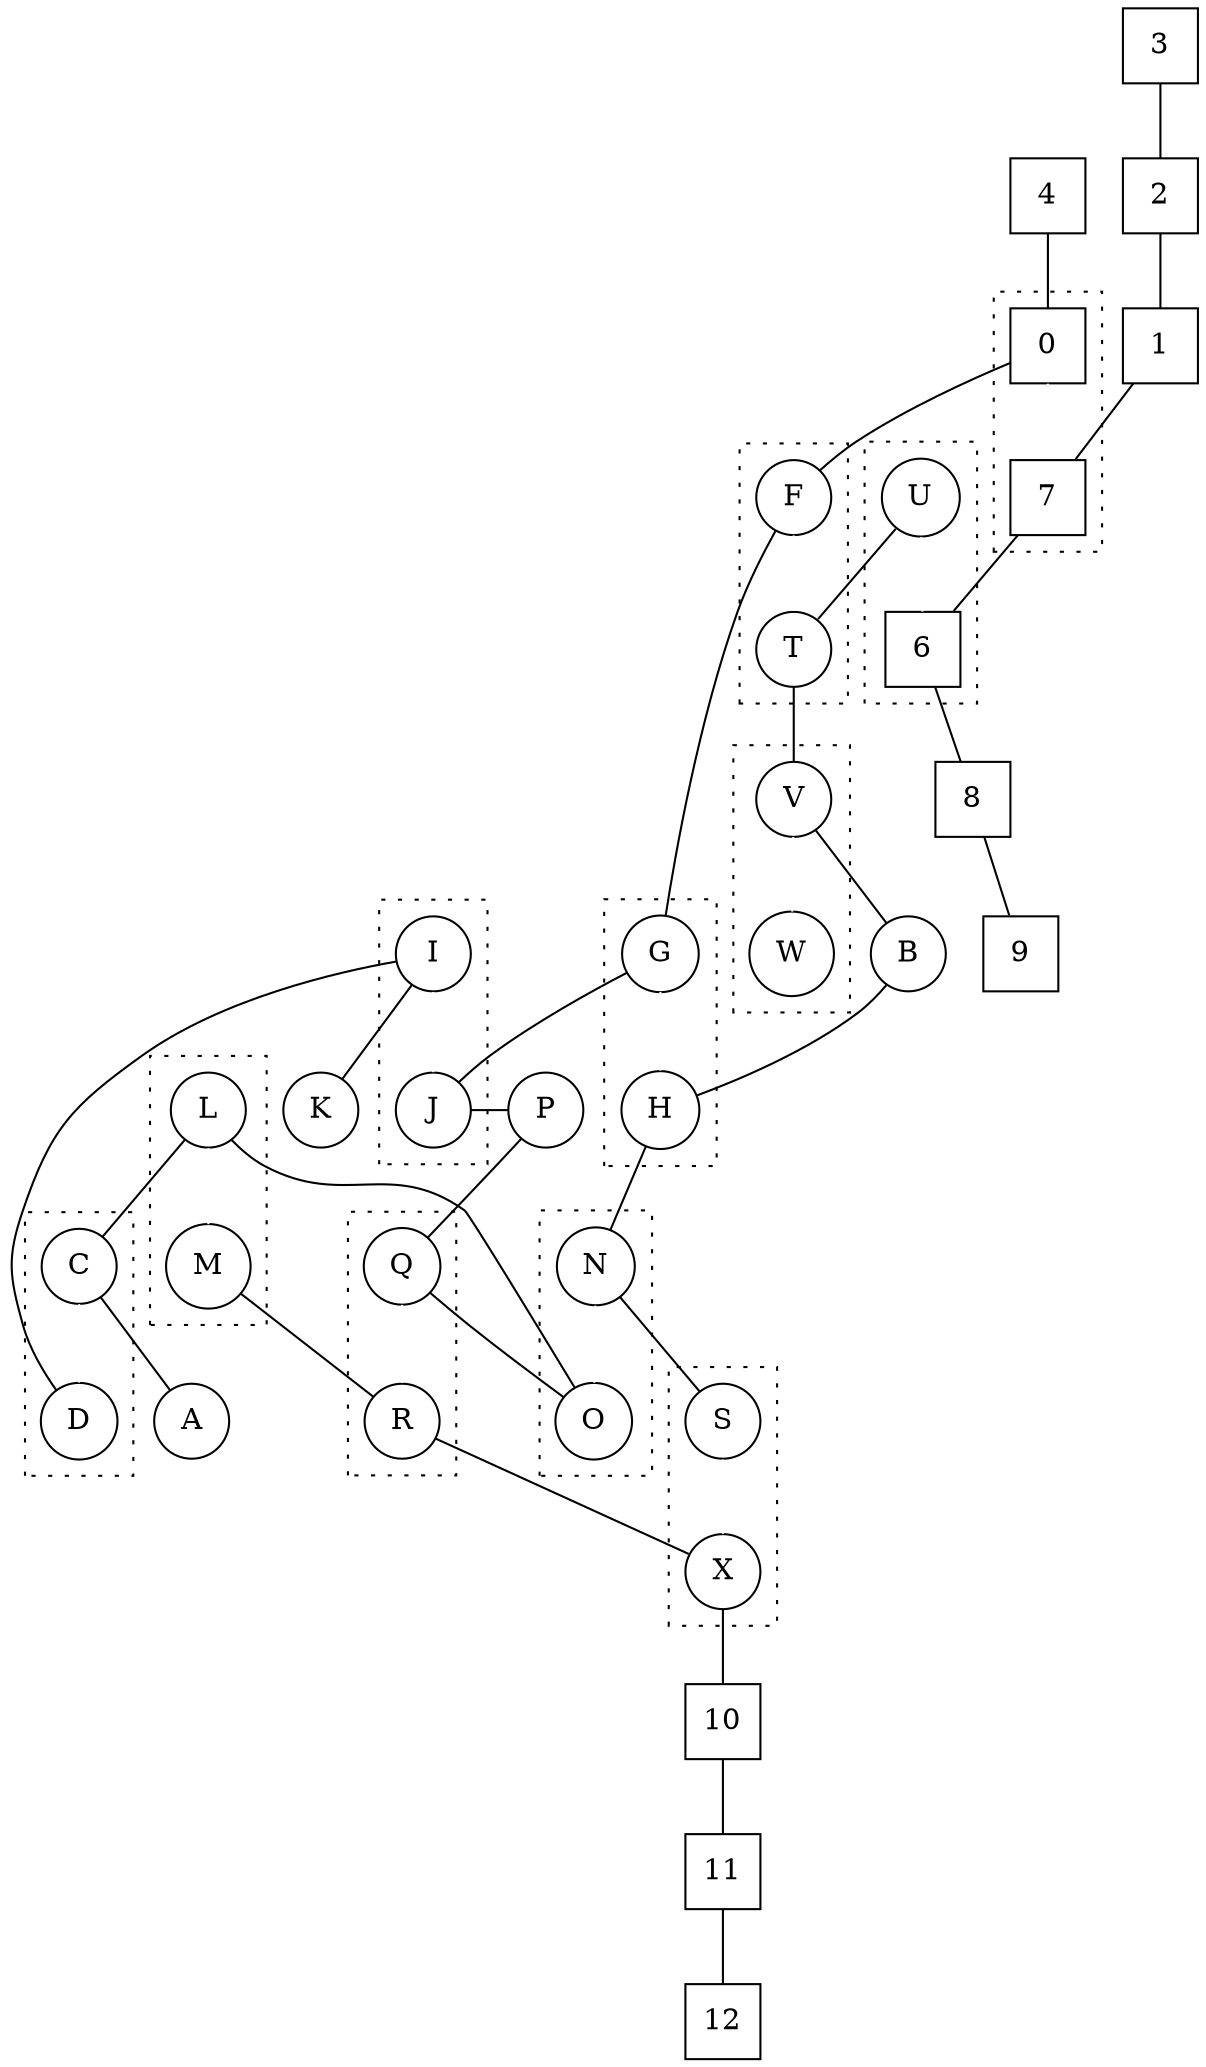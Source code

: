
graph "Kapalla" {

  A [shape="circle"];
  B [shape="circle"];

  subgraph cluster_CD {
    style="dotted";
    C [shape="circle"];
    D [shape="circle"];
    C -- D [weight=1, color="white"];
  }

  subgraph cluster_GH {
    style="dotted";
    G [shape="circle"];
    H [shape="circle"];
    G -- H [weight=1, color="white"];
  }

  subgraph cluster_IJ {
    style="dotted";
    I [shape="circle"];
    J [shape="circle"];
    I -- J [weight=1, color="white"];
  }

  K [shape="circle"];

  subgraph cluster_LM {
    style="dotted";
    L [shape="circle"];
    M [shape="circle"];
    L -- M [weight=1, color="white"];
  }

  subgraph cluster_NO {
    style="dotted";
    N [shape="circle"];
    O [shape="circle"];
    N -- O [weight=1, color="white"];
  }

  P [shape="circle"];

  subgraph cluster_QR {
    style="dotted";
    Q [shape="circle"];
    R [shape="circle"];
    Q -- R [weight=1, color="white"];
  }

  subgraph cluster_FT {
    style="dotted";
    F [shape="circle"];
    T [shape="circle"];
    F -- T [weight=1, color="white"];
  }

  subgraph cluster_VW {
    style="dotted";
    V [shape="circle"];
    W [shape="circle"];
    V -- W [weight=1, color="white"];
  }

  subgraph cluster_SX {
    style="dotted";
    S [shape="circle"];
    X [shape="circle"];
    S -- X [weight=1, color="white"];
  }

  n1 [shape="square", label="1"];
  n2 [shape="square", label="2"];
  n3 [shape="square", label="3"];
  n4 [shape="square", label="4"];

  subgraph cluster_Un6 {
    style="dotted";
    U [shape="circle"];
    n6 [shape="square", label="6"];
    U -- n6 [weight=1, color="white"];
  }
  
  subgraph cluster_n0n7 {
    style="dotted";
    n0 [shape="square", label="0"];
    n7 [shape="square", label="7"];
    n0 -- n7 [weight=1, color="white"];
  }

  n8 [shape="square", label="8"];
  n9 [shape="square", label="9"];
  n10 [shape="square", label="10"];
  n11 [shape="square", label="11"];
  n12 [shape="square", label="12"];

  n3 -- n2 -- n1 -- n7 -- n6 -- n8 -- n9;

  n4 -- n0 -- F -- G -- J -- P -- Q -- O -- L -- C -- A;

  U -- T -- V -- B -- H -- N -- S;

  D -- I -- K;

  M -- R -- X -- n10 -- n11 -- n12;

  /**
   * I was going to include these dashed lines
   * to indicate lines which exist physically but
   * aren't in use. However, they make the graph too messy.
   */
   
  /* A -- B [style="dashed"];
  A -- D [style="dashed"]; */

}

